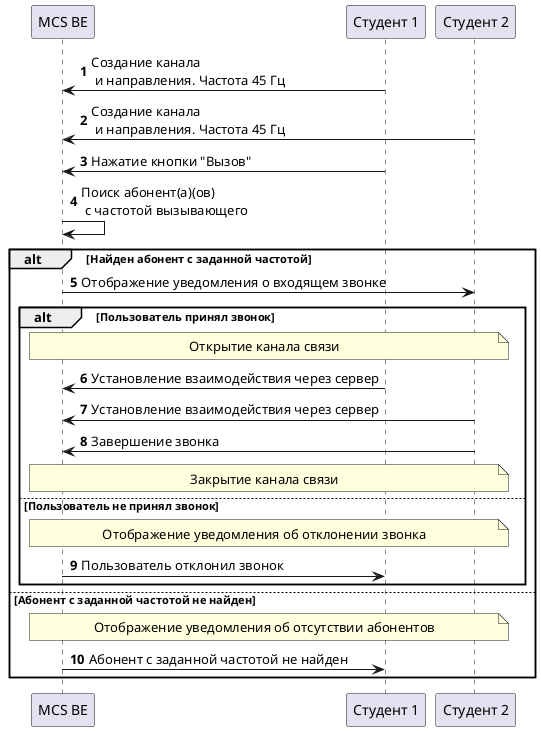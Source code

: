  @startuml
'Пользовательский путь при работе с MCS

participant "MCS BE"    as be
participant "Cтудент 1" as s1
participant "Cтудент 2" as s2

autonumber

s1 -> be : Создание канала\n и направления. Частота 45 Гц
s2 -> be : Создание канала\n и направления. Частота 45 Гц

s1 -> be : Нажатие кнопки "Вызов"
be -> be : Поиск абонент(а)(ов)\n с частотой вызывающего
alt Найден абонент с заданной частотой
    be -> s2 : Отображение уведомления о входящем звонке
    alt Пользователь принял звонок
    note across: Открытие канала связи
    s1 -> be : Установление взаимодействия через сервер
    s2 -> be : Установление взаимодействия через сервер
    s2 -> be : Завершение звонка
    note across: Закрытие канала связи
    else Пользователь не принял звонок
    note across: Отображение уведомления об отклонении звонка
    be -> s1 : Пользователь отклонил звонок
    end
else Абонент с заданной частотой не найден
note across: Отображение уведомления об отсутствии абонентов
be -> s1 : Абонент с заданной частотой не найден
end
@enduml